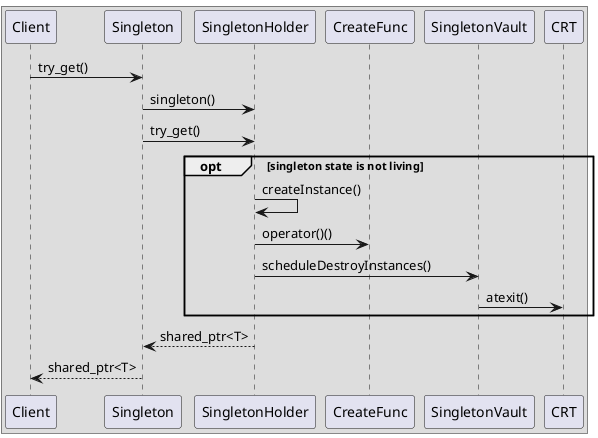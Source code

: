 @startuml

box #DDDDDD
Client -> Singleton : try_get()
Singleton -> SingletonHolder : singleton()
Singleton -> SingletonHolder : try_get()
opt singleton state is not living
    SingletonHolder -> SingletonHolder : createInstance()
    SingletonHolder -> CreateFunc : operator()()
    SingletonHolder -> SingletonVault : scheduleDestroyInstances()
    SingletonVault -> CRT : atexit()
end
SingletonHolder --> Singleton : shared_ptr<T>
Singleton --> Client : shared_ptr<T>
end box

@enduml
